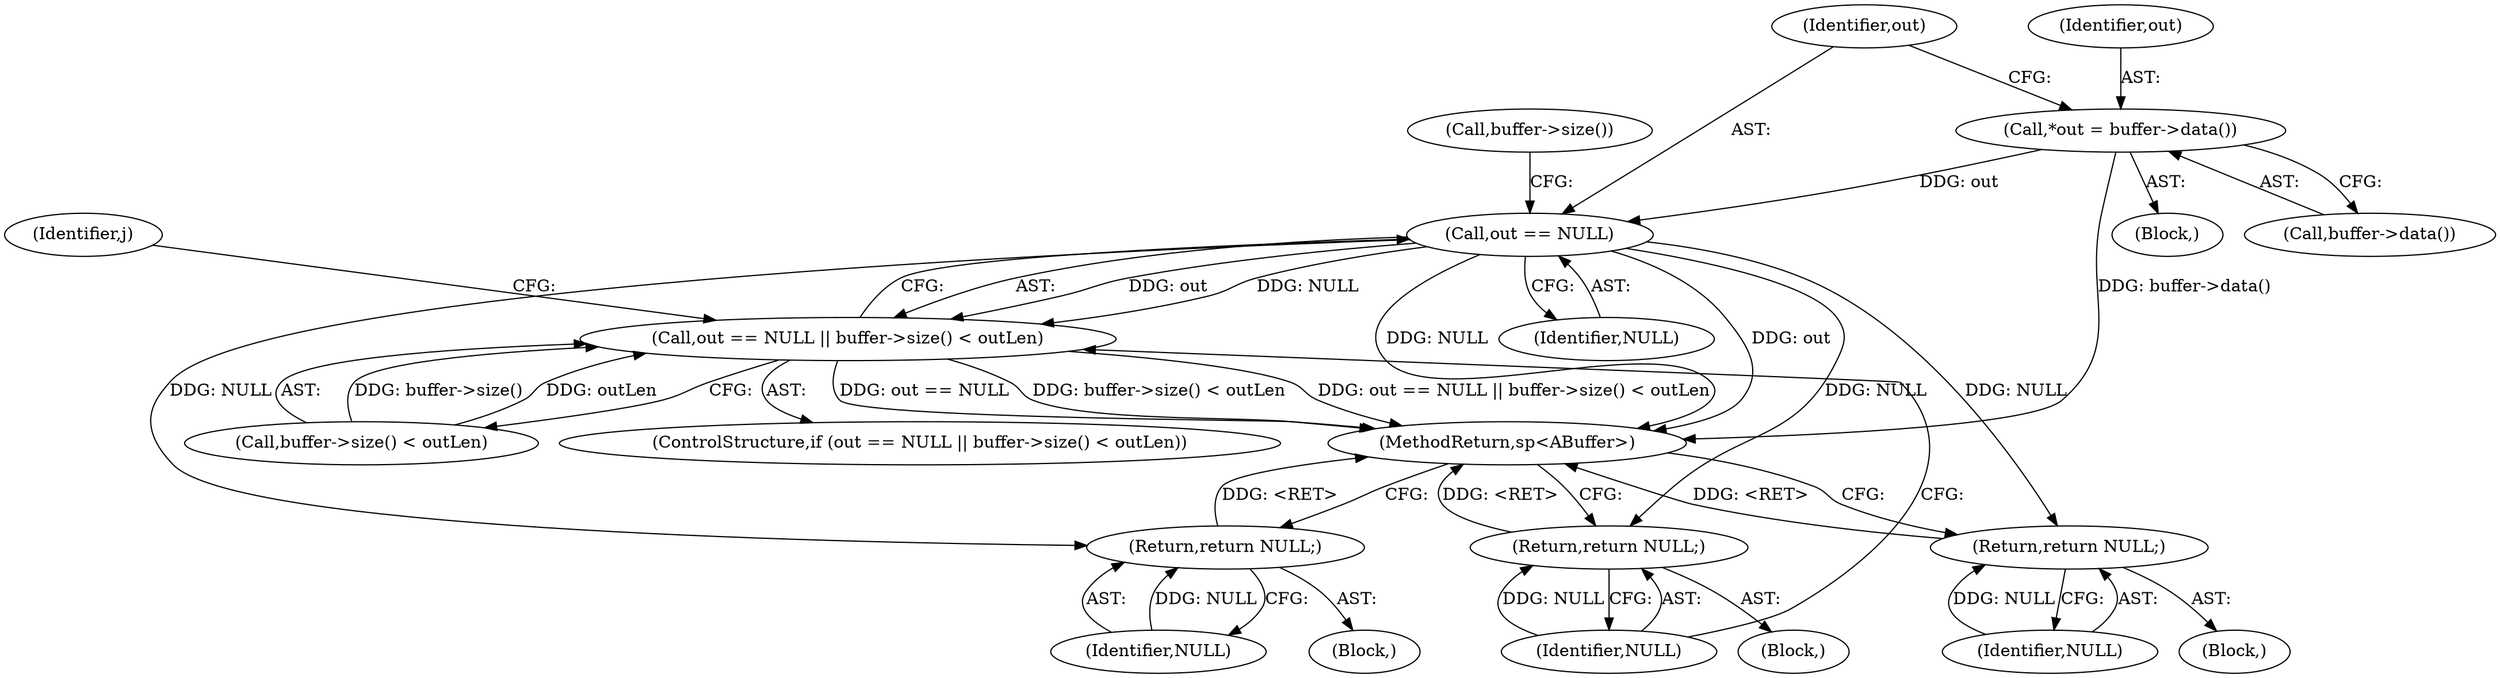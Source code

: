 digraph "0_Android_552a3b5df2a6876d10da20f72e4cc0d44ac2c790@pointer" {
"1000184" [label="(Call,*out = buffer->data())"];
"1000189" [label="(Call,out == NULL)"];
"1000188" [label="(Call,out == NULL || buffer->size() < outLen)"];
"1000196" [label="(Return,return NULL;)"];
"1000296" [label="(Return,return NULL;)"];
"1000307" [label="(Return,return NULL;)"];
"1000306" [label="(Block,)"];
"1000189" [label="(Call,out == NULL)"];
"1000195" [label="(Block,)"];
"1000190" [label="(Identifier,out)"];
"1000185" [label="(Identifier,out)"];
"1000369" [label="(MethodReturn,sp<ABuffer>)"];
"1000193" [label="(Call,buffer->size())"];
"1000196" [label="(Return,return NULL;)"];
"1000296" [label="(Return,return NULL;)"];
"1000307" [label="(Return,return NULL;)"];
"1000192" [label="(Call,buffer->size() < outLen)"];
"1000187" [label="(ControlStructure,if (out == NULL || buffer->size() < outLen))"];
"1000200" [label="(Identifier,j)"];
"1000308" [label="(Identifier,NULL)"];
"1000186" [label="(Call,buffer->data())"];
"1000295" [label="(Block,)"];
"1000184" [label="(Call,*out = buffer->data())"];
"1000191" [label="(Identifier,NULL)"];
"1000297" [label="(Identifier,NULL)"];
"1000102" [label="(Block,)"];
"1000188" [label="(Call,out == NULL || buffer->size() < outLen)"];
"1000197" [label="(Identifier,NULL)"];
"1000184" -> "1000102"  [label="AST: "];
"1000184" -> "1000186"  [label="CFG: "];
"1000185" -> "1000184"  [label="AST: "];
"1000186" -> "1000184"  [label="AST: "];
"1000190" -> "1000184"  [label="CFG: "];
"1000184" -> "1000369"  [label="DDG: buffer->data()"];
"1000184" -> "1000189"  [label="DDG: out"];
"1000189" -> "1000188"  [label="AST: "];
"1000189" -> "1000191"  [label="CFG: "];
"1000190" -> "1000189"  [label="AST: "];
"1000191" -> "1000189"  [label="AST: "];
"1000193" -> "1000189"  [label="CFG: "];
"1000188" -> "1000189"  [label="CFG: "];
"1000189" -> "1000369"  [label="DDG: out"];
"1000189" -> "1000369"  [label="DDG: NULL"];
"1000189" -> "1000188"  [label="DDG: out"];
"1000189" -> "1000188"  [label="DDG: NULL"];
"1000189" -> "1000196"  [label="DDG: NULL"];
"1000189" -> "1000296"  [label="DDG: NULL"];
"1000189" -> "1000307"  [label="DDG: NULL"];
"1000188" -> "1000187"  [label="AST: "];
"1000188" -> "1000192"  [label="CFG: "];
"1000192" -> "1000188"  [label="AST: "];
"1000197" -> "1000188"  [label="CFG: "];
"1000200" -> "1000188"  [label="CFG: "];
"1000188" -> "1000369"  [label="DDG: out == NULL || buffer->size() < outLen"];
"1000188" -> "1000369"  [label="DDG: out == NULL"];
"1000188" -> "1000369"  [label="DDG: buffer->size() < outLen"];
"1000192" -> "1000188"  [label="DDG: buffer->size()"];
"1000192" -> "1000188"  [label="DDG: outLen"];
"1000196" -> "1000195"  [label="AST: "];
"1000196" -> "1000197"  [label="CFG: "];
"1000197" -> "1000196"  [label="AST: "];
"1000369" -> "1000196"  [label="CFG: "];
"1000196" -> "1000369"  [label="DDG: <RET>"];
"1000197" -> "1000196"  [label="DDG: NULL"];
"1000296" -> "1000295"  [label="AST: "];
"1000296" -> "1000297"  [label="CFG: "];
"1000297" -> "1000296"  [label="AST: "];
"1000369" -> "1000296"  [label="CFG: "];
"1000296" -> "1000369"  [label="DDG: <RET>"];
"1000297" -> "1000296"  [label="DDG: NULL"];
"1000307" -> "1000306"  [label="AST: "];
"1000307" -> "1000308"  [label="CFG: "];
"1000308" -> "1000307"  [label="AST: "];
"1000369" -> "1000307"  [label="CFG: "];
"1000307" -> "1000369"  [label="DDG: <RET>"];
"1000308" -> "1000307"  [label="DDG: NULL"];
}
